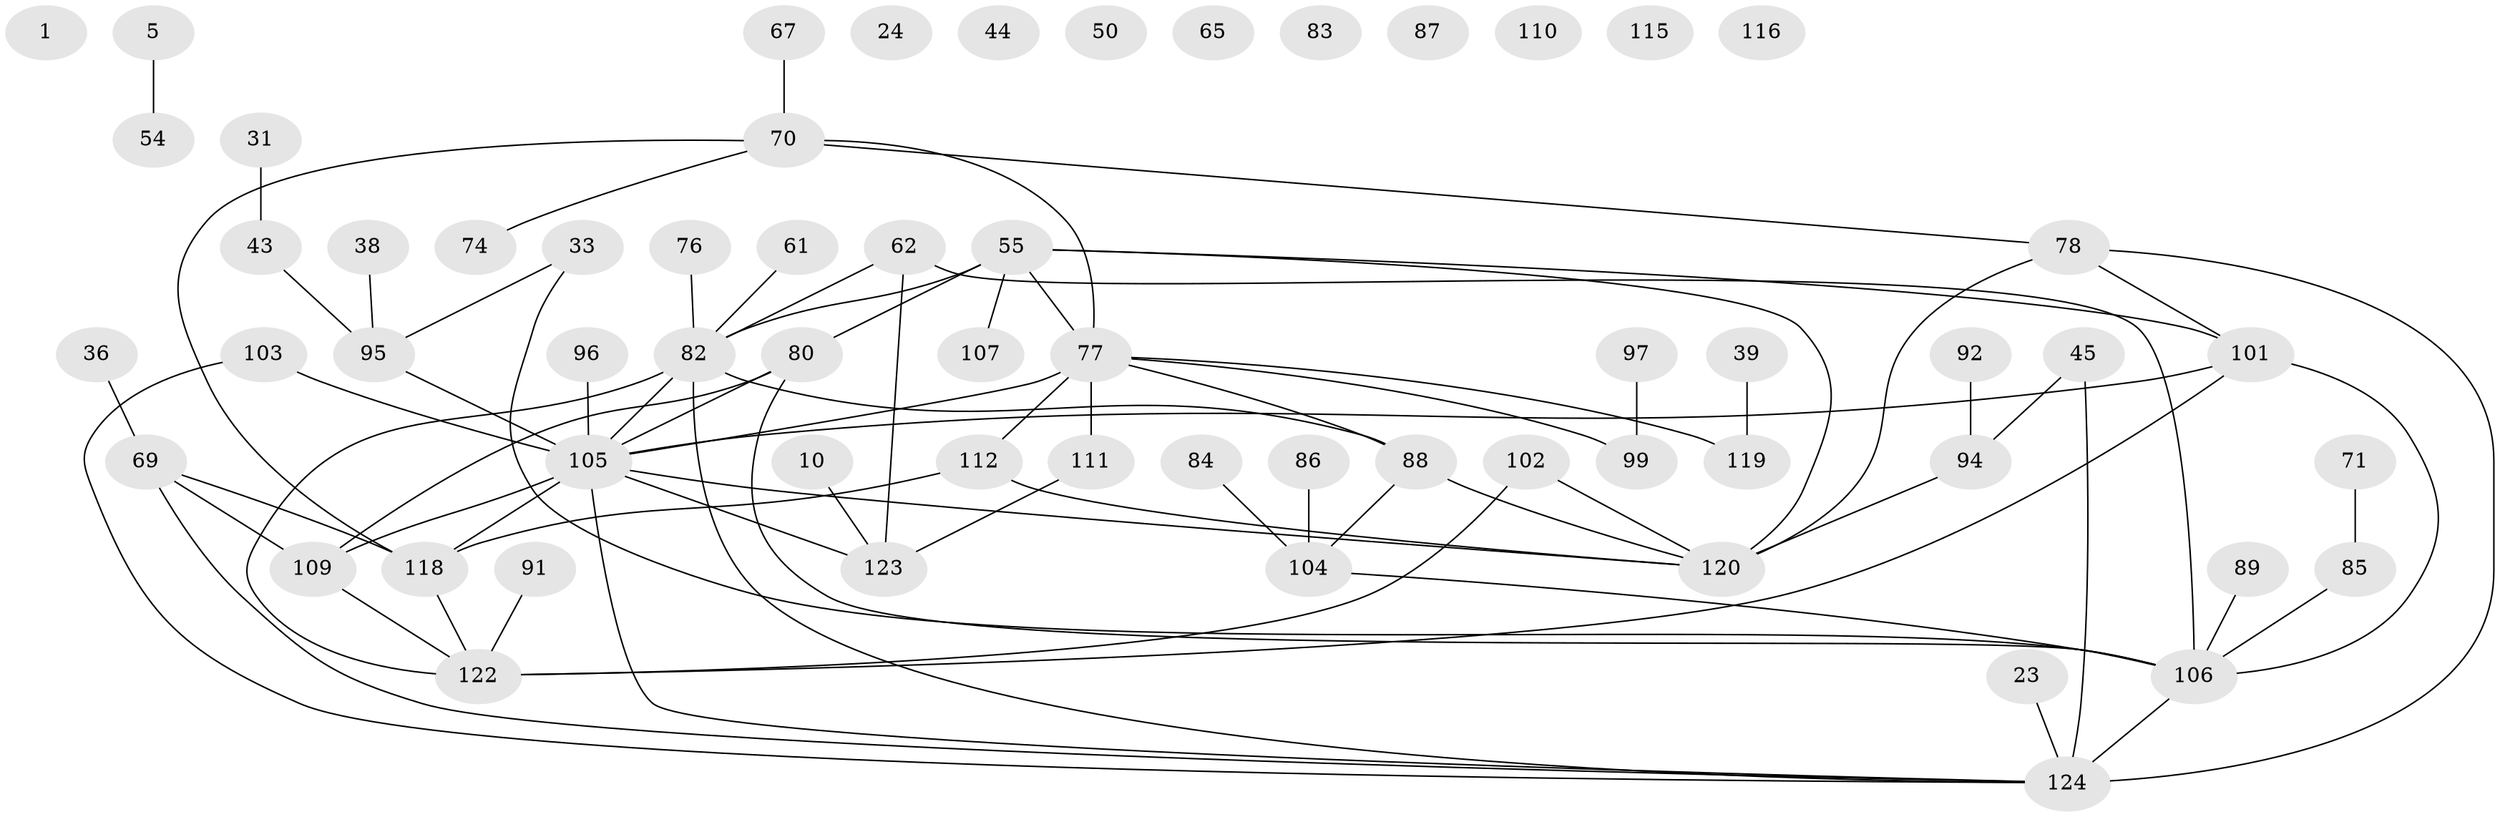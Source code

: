 // original degree distribution, {0: 0.08064516129032258, 2: 0.23387096774193547, 1: 0.20161290322580644, 4: 0.12903225806451613, 3: 0.25806451612903225, 6: 0.03225806451612903, 8: 0.008064516129032258, 5: 0.04838709677419355, 7: 0.008064516129032258}
// Generated by graph-tools (version 1.1) at 2025/39/03/09/25 04:39:09]
// undirected, 62 vertices, 79 edges
graph export_dot {
graph [start="1"]
  node [color=gray90,style=filled];
  1;
  5;
  10;
  23;
  24;
  31;
  33;
  36;
  38;
  39;
  43;
  44;
  45;
  50;
  54;
  55 [super="+52"];
  61;
  62 [super="+59"];
  65;
  67;
  69 [super="+58"];
  70 [super="+4+34+47"];
  71;
  74;
  76;
  77 [super="+27+32+56"];
  78 [super="+73"];
  80 [super="+68"];
  82 [super="+19+40+49"];
  83;
  84 [super="+79"];
  85;
  86;
  87;
  88 [super="+64"];
  89;
  91;
  92;
  94;
  95;
  96;
  97;
  99 [super="+2+22"];
  101 [super="+75"];
  102;
  103;
  104;
  105 [super="+25+42+72+90+98"];
  106 [super="+26+93"];
  107;
  109;
  110;
  111;
  112 [super="+60"];
  115;
  116;
  118 [super="+57"];
  119 [super="+17"];
  120 [super="+63+117"];
  122 [super="+46+66"];
  123;
  124 [super="+114+108+121"];
  5 -- 54;
  10 -- 123;
  23 -- 124;
  31 -- 43;
  33 -- 95;
  33 -- 106;
  36 -- 69;
  38 -- 95;
  39 -- 119;
  43 -- 95;
  45 -- 94;
  45 -- 124 [weight=2];
  55 -- 101;
  55 -- 107;
  55 -- 82 [weight=2];
  55 -- 80;
  55 -- 120;
  55 -- 77 [weight=2];
  61 -- 82;
  62 -- 106;
  62 -- 82 [weight=2];
  62 -- 123;
  67 -- 70;
  69 -- 124 [weight=2];
  69 -- 109;
  69 -- 118;
  70 -- 77;
  70 -- 78;
  70 -- 74;
  70 -- 118;
  71 -- 85;
  76 -- 82;
  77 -- 88;
  77 -- 119;
  77 -- 99;
  77 -- 111;
  77 -- 112;
  77 -- 105 [weight=2];
  78 -- 101 [weight=2];
  78 -- 124;
  78 -- 120 [weight=2];
  80 -- 109 [weight=2];
  80 -- 106;
  80 -- 105;
  82 -- 124;
  82 -- 122;
  82 -- 105 [weight=2];
  82 -- 88;
  84 -- 104 [weight=2];
  85 -- 106;
  86 -- 104;
  88 -- 120;
  88 -- 104;
  89 -- 106;
  91 -- 122;
  92 -- 94;
  94 -- 120;
  95 -- 105;
  96 -- 105 [weight=2];
  97 -- 99;
  101 -- 106 [weight=2];
  101 -- 122;
  101 -- 105;
  102 -- 122;
  102 -- 120;
  103 -- 124;
  103 -- 105;
  104 -- 106;
  105 -- 123;
  105 -- 109;
  105 -- 124;
  105 -- 118;
  105 -- 120;
  106 -- 124 [weight=3];
  109 -- 122;
  111 -- 123;
  112 -- 120;
  112 -- 118;
  118 -- 122;
}
